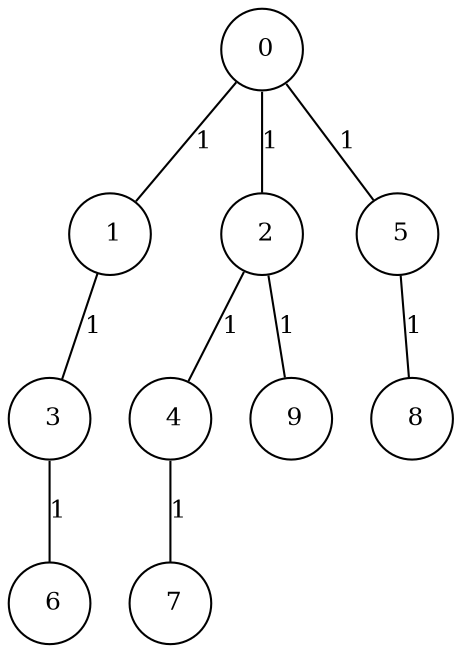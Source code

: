 graph G {
size="8.5,11;"
ratio = "expand;"
fixedsize="true;"
overlap="scale;"
node[shape=circle,width=.12,hight=.12,fontsize=12]
edge[fontsize=12]

0[label=" 0" color=black, pos="0.67547598,0.48193582!"];
1[label=" 1" color=black, pos="2.7120873,1.6218228!"];
2[label=" 2" color=black, pos="1.4139837,1.6739365!"];
3[label=" 3" color=black, pos="0.34711587,2.6091059!"];
4[label=" 4" color=black, pos="2.7307293,0.74043844!"];
5[label=" 5" color=black, pos="2.9209144,1.6531303!"];
6[label=" 6" color=black, pos="2.532441,0.26049694!"];
7[label=" 7" color=black, pos="2.6861249,0.11127563!"];
8[label=" 8" color=black, pos="2.5766905,1.6665566!"];
9[label=" 9" color=black, pos="2.7757672,2.3296421!"];
0--1[label="1"]
0--2[label="1"]
0--5[label="1"]
1--3[label="1"]
2--4[label="1"]
2--9[label="1"]
3--6[label="1"]
4--7[label="1"]
5--8[label="1"]

}
